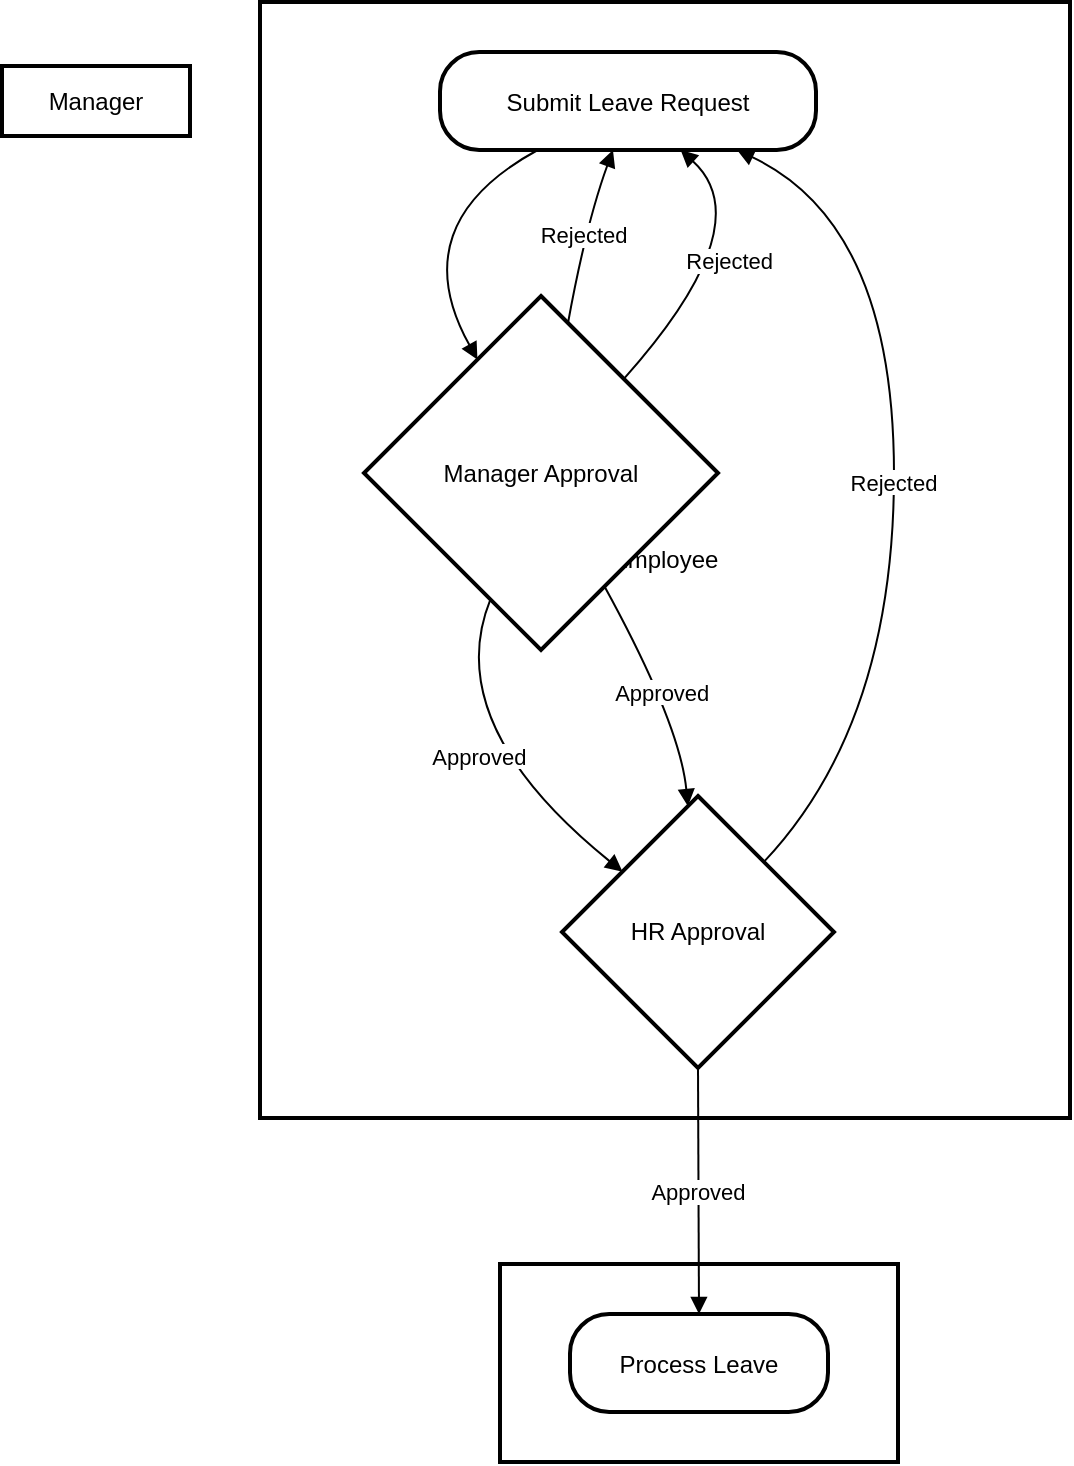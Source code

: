<mxfile version="25.0.1">
  <diagram name="Page-1" id="Ts9YoLutv9BAowMmPoGK">
    <mxGraphModel>
      <root>
        <mxCell id="0" />
        <mxCell id="1" parent="0" />
        <mxCell id="2" value="HR" style="whiteSpace=wrap;strokeWidth=2;" vertex="1" parent="1">
          <mxGeometry x="257" y="639" width="199" height="99" as="geometry" />
        </mxCell>
        <mxCell id="3" value="Manager" style="whiteSpace=wrap;strokeWidth=2;" vertex="1" parent="1">
          <mxGeometry x="8" y="40" width="94" height="35" as="geometry" />
        </mxCell>
        <mxCell id="4" value="Employee" style="whiteSpace=wrap;strokeWidth=2;" vertex="1" parent="1">
          <mxGeometry x="137" y="8" width="405" height="558" as="geometry" />
        </mxCell>
        <mxCell id="5" value="Submit Leave Request" style="rounded=1;arcSize=40;strokeWidth=2" vertex="1" parent="1">
          <mxGeometry x="227" y="33" width="188" height="49" as="geometry" />
        </mxCell>
        <mxCell id="6" value="Manager Approval" style="rhombus;strokeWidth=2;whiteSpace=wrap;" vertex="1" parent="1">
          <mxGeometry x="189" y="155" width="177" height="177" as="geometry" />
        </mxCell>
        <mxCell id="7" value="HR Approval" style="rhombus;strokeWidth=2;whiteSpace=wrap;" vertex="1" parent="1">
          <mxGeometry x="288" y="405" width="136" height="136" as="geometry" />
        </mxCell>
        <mxCell id="8" value="Process Leave" style="rounded=1;arcSize=40;strokeWidth=2" vertex="1" parent="1">
          <mxGeometry x="292" y="664" width="129" height="49" as="geometry" />
        </mxCell>
        <mxCell id="9" value="" style="curved=1;startArrow=none;endArrow=block;exitX=0.26;exitY=1;entryX=0.22;entryY=0;" edge="1" parent="1" source="5" target="6">
          <mxGeometry relative="1" as="geometry">
            <Array as="points">
              <mxPoint x="208" y="119" />
            </Array>
          </mxGeometry>
        </mxCell>
        <mxCell id="10" value="Approved" style="curved=1;startArrow=none;endArrow=block;exitX=0.3;exitY=1;entryX=0;entryY=0.1;" edge="1" parent="1" source="6" target="7">
          <mxGeometry relative="1" as="geometry">
            <Array as="points">
              <mxPoint x="227" y="369" />
            </Array>
          </mxGeometry>
        </mxCell>
        <mxCell id="11" value="Rejected" style="curved=1;startArrow=none;endArrow=block;exitX=0.59;exitY=0;entryX=0.46;entryY=1;" edge="1" parent="1" source="6" target="5">
          <mxGeometry relative="1" as="geometry">
            <Array as="points">
              <mxPoint x="300" y="119" />
            </Array>
          </mxGeometry>
        </mxCell>
        <mxCell id="12" value="Approved" style="curved=1;startArrow=none;endArrow=block;exitX=0.78;exitY=1;entryX=0.46;entryY=0;" edge="1" parent="1" source="6" target="7">
          <mxGeometry relative="1" as="geometry">
            <Array as="points">
              <mxPoint x="347" y="369" />
            </Array>
          </mxGeometry>
        </mxCell>
        <mxCell id="13" value="Rejected" style="curved=1;startArrow=none;endArrow=block;exitX=0.94;exitY=0;entryX=0.64;entryY=1;" edge="1" parent="1" source="6" target="5">
          <mxGeometry relative="1" as="geometry">
            <Array as="points">
              <mxPoint x="388" y="119" />
            </Array>
          </mxGeometry>
        </mxCell>
        <mxCell id="14" value="Approved" style="curved=1;startArrow=none;endArrow=block;exitX=0.5;exitY=1;entryX=0.5;entryY=0;" edge="1" parent="1" source="7" target="8">
          <mxGeometry relative="1" as="geometry">
            <Array as="points" />
          </mxGeometry>
        </mxCell>
        <mxCell id="15" value="Rejected" style="curved=1;startArrow=none;endArrow=block;exitX=0.97;exitY=0;entryX=0.79;entryY=1;" edge="1" parent="1" source="7" target="5">
          <mxGeometry relative="1" as="geometry">
            <Array as="points">
              <mxPoint x="454" y="369" />
              <mxPoint x="454" y="119" />
            </Array>
          </mxGeometry>
        </mxCell>
      </root>
    </mxGraphModel>
  </diagram>
</mxfile>
